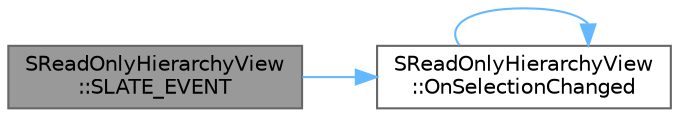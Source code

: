 digraph "SReadOnlyHierarchyView::SLATE_EVENT"
{
 // INTERACTIVE_SVG=YES
 // LATEX_PDF_SIZE
  bgcolor="transparent";
  edge [fontname=Helvetica,fontsize=10,labelfontname=Helvetica,labelfontsize=10];
  node [fontname=Helvetica,fontsize=10,shape=box,height=0.2,width=0.4];
  rankdir="LR";
  Node1 [id="Node000001",label="SReadOnlyHierarchyView\l::SLATE_EVENT",height=0.2,width=0.4,color="gray40", fillcolor="grey60", style="filled", fontcolor="black",tooltip=" "];
  Node1 -> Node2 [id="edge1_Node000001_Node000002",color="steelblue1",style="solid",tooltip=" "];
  Node2 [id="Node000002",label="SReadOnlyHierarchyView\l::OnSelectionChanged",height=0.2,width=0.4,color="grey40", fillcolor="white", style="filled",URL="$dd/da2/classSReadOnlyHierarchyView.html#ab556daaea8e2f335b53ff60d3efb315e",tooltip=" "];
  Node2 -> Node2 [id="edge2_Node000002_Node000002",color="steelblue1",style="solid",tooltip=" "];
}
